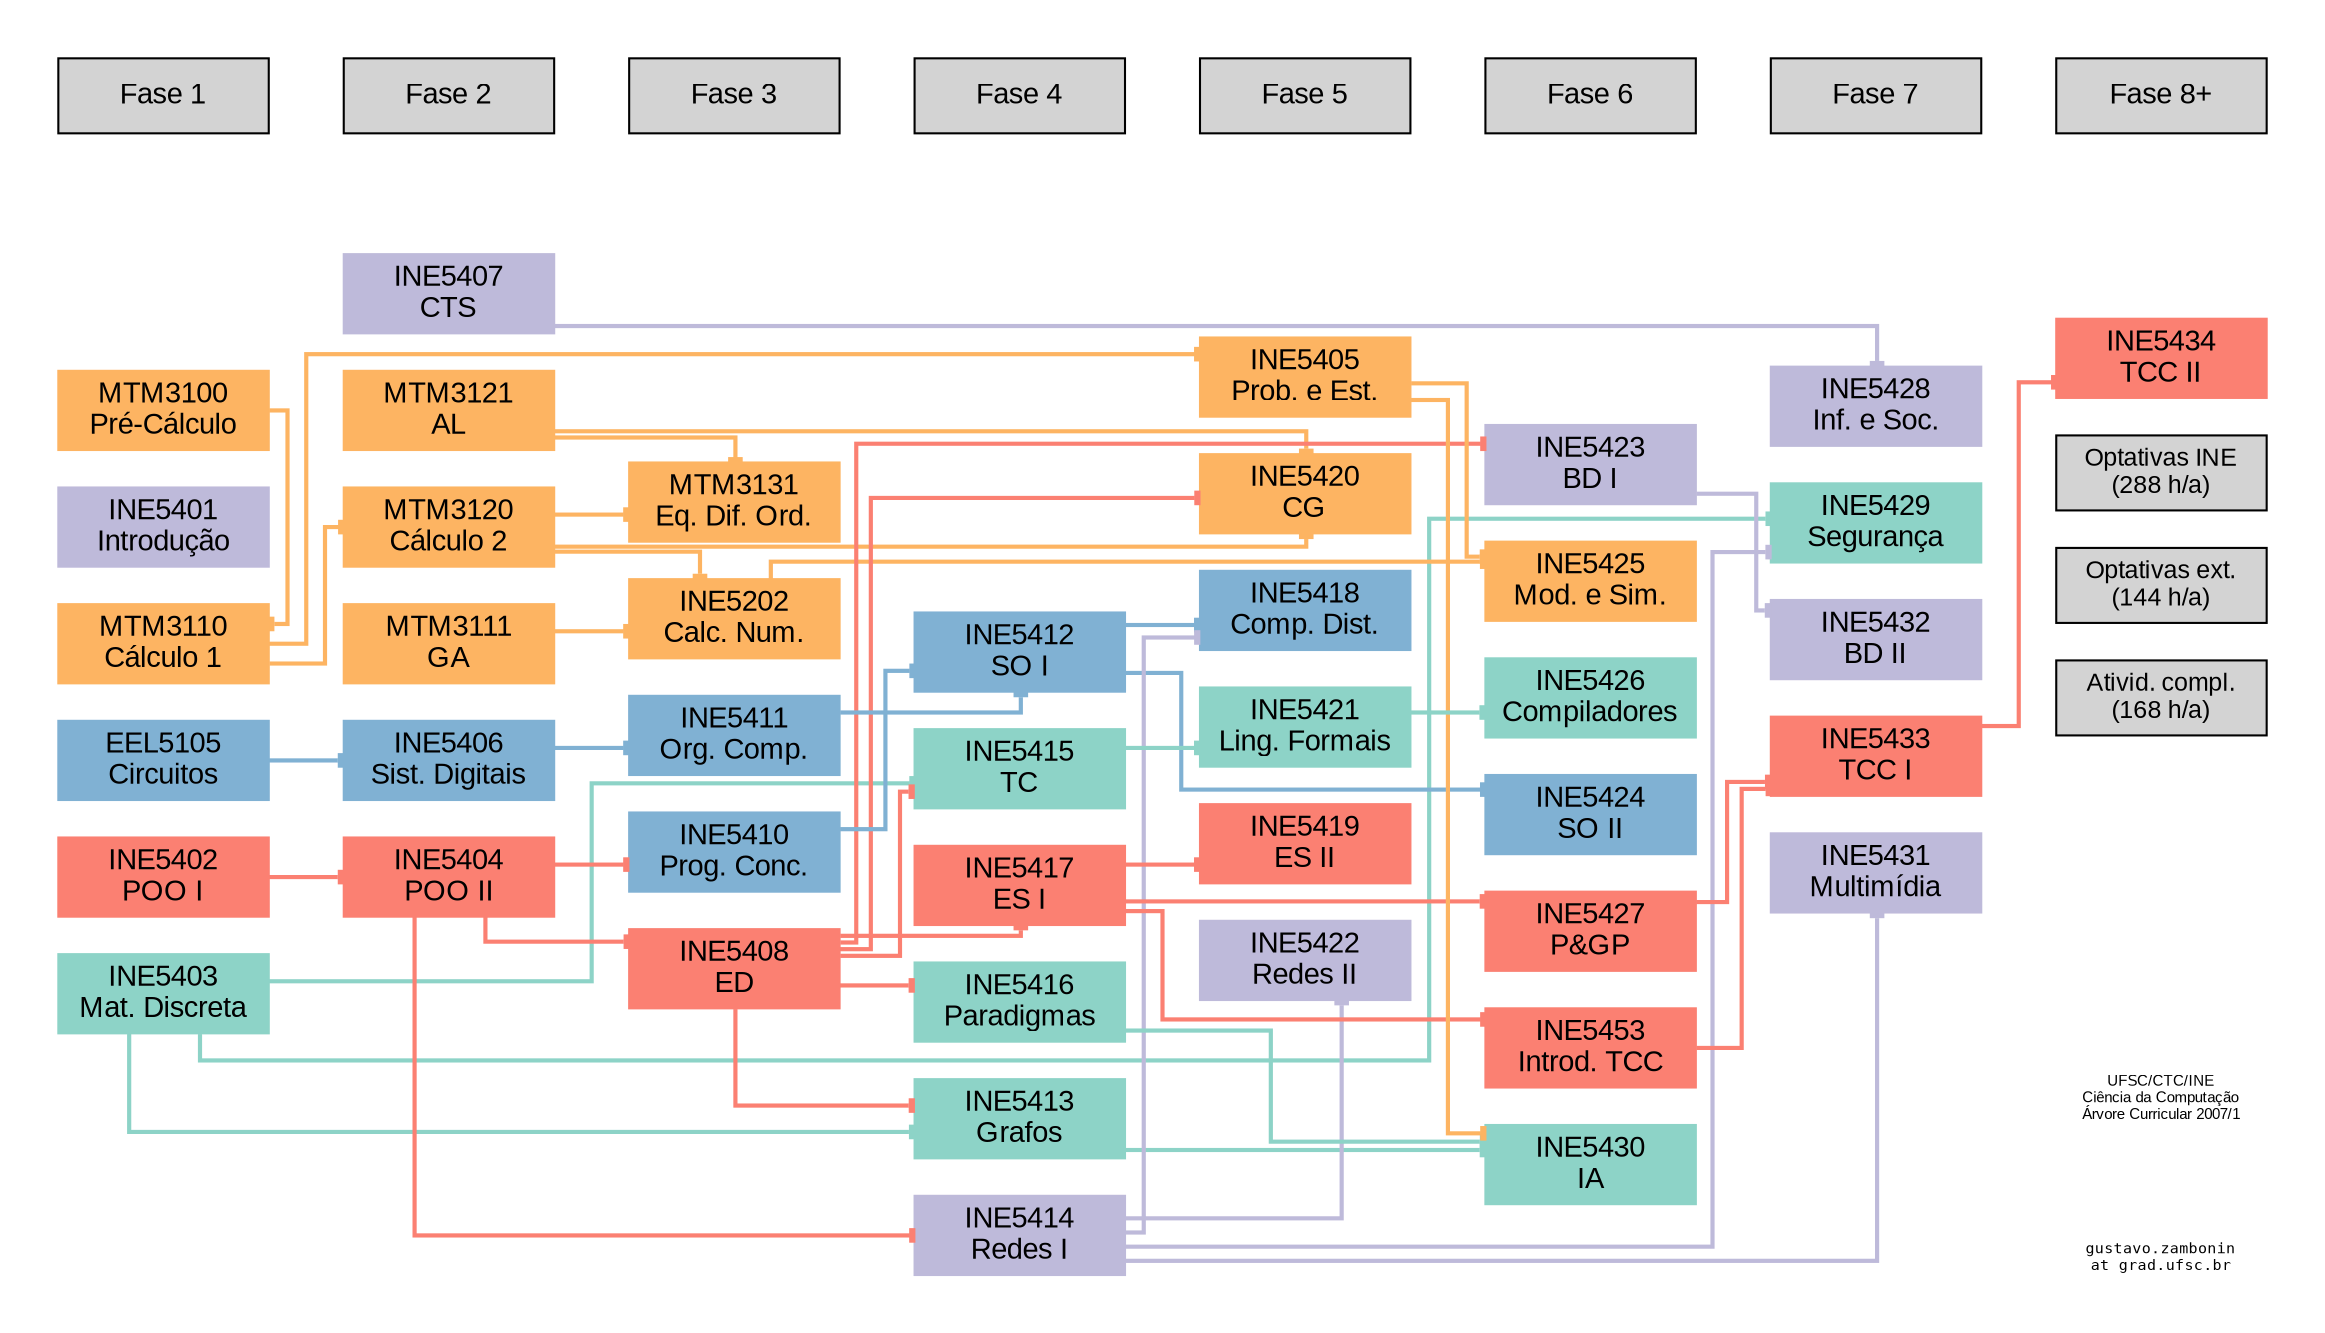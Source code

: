 // force absence of multi-edges with `strict` keyword
strict digraph "curriculum-graph-compsci-ufsc" {
  // direction of graph layout is left to right
  rankdir=LR;

  // edges route around nodes with polygonal chains
  splines=ortho;

  // set transparent background
  bgcolor="#00000000";

  // set global style for nodes
  node [
    width=1.4 height=.5 shape=box style=filled
    fontname=Arial colorscheme=set36
  ];

  // set global style for edges
  edge [style=bold colorscheme=set36 arrowsize=.5 arrowhead=tee];

  // hack to remove extra space between header and other clusters
  subgraph cluster_everything {
    // remove all cluster borders
    color="#00000000";

    // if positioned after other clusters, then the header becomes a footer
    subgraph cluster_header {
      // align header with other clusters via an invisible chain
      "Fase 1" -> "Fase 2" -> "Fase 3" -> "Fase 4" ->
      "Fase 5" -> "Fase 6" -> "Fase 7" -> "Fase 8+" [style=invis];
    }

    // colorscheme and labels are subjective
    // there is no automatic text wrapping, so new lines are inserted manually
    subgraph cluster_1 {
      eel5105 [color=5 label="EEL5105\nCircuitos"];
      ine5401 [color=3 label="INE5401\nIntrodução"];
      ine5402 [color=4 label="INE5402\nPOO I"];
      ine5403 [color=1 label="INE5403\nMat. Discreta"];
      mtm3100 [color=6 label="MTM3100\nPré-Cálculo"];
      mtm3110 [color=6 label="MTM3110\nCálculo 1"];
    }

    subgraph cluster_2 {
      ine5404 [color=4 label="INE5404\nPOO II"];
      ine5406 [color=5 label="INE5406\nSist. Digitais"];
      ine5407 [color=3 label="INE5407\nCTS"];
      mtm3111 [color=6 label="MTM3111\nGA"];
      mtm3120 [color=6 label="MTM3120\nCálculo 2"];
      mtm3121 [color=6 label="MTM3121\nAL"];
    }

    subgraph cluster_3 {
      ine5202 [color=6 label="INE5202\nCalc. Num."];
      ine5408 [color=4 label="INE5408\nED"];
      ine5410 [color=5 label="INE5410\nProg. Conc."];
      ine5411 [color=5 label="INE5411\nOrg. Comp."];
      mtm3131 [color=6 label="MTM3131\nEq. Dif. Ord."];
    }

    subgraph cluster_4 {
      ine5412 [color=5 label="INE5412\nSO I"];
      ine5413 [color=1 label="INE5413\nGrafos"];
      ine5414 [color=3 label="INE5414\nRedes I"];
      ine5415 [color=1 label="INE5415\nTC"];
      ine5416 [color=1 label="INE5416\nParadigmas"];
      ine5417 [color=4 label="INE5417\nES I"];
    }

    subgraph cluster_5 {
      ine5405 [color=6 label="INE5405\nProb. e Est."];
      ine5418 [color=5 label="INE5418\nComp. Dist."];
      ine5419 [color=4 label="INE5419\nES II"];
      ine5420 [color=6 label="INE5420\nCG"];
      ine5421 [color=1 label="INE5421\nLing. Formais"];
      ine5422 [color=3 label="INE5422\nRedes II"];
    }

    subgraph cluster_6 {
      ine5423 [color=3 label="INE5423\nBD I"];
      ine5424 [color=5 label="INE5424\nSO II"];
      ine5425 [color=6 label="INE5425\nMod. e Sim."];
      ine5426 [color=1 label="INE5426\nCompiladores"];
      ine5427 [color=4 label="INE5427\nP&GP"];
      ine5430 [color=1 label="INE5430\nIA"];
      ine5453 [color=4 label="INE5453\nIntrod. TCC"];
    }

    subgraph cluster_7 {
      ine5428 [color=3 label="INE5428\nInf. e Soc."];
      ine5429 [color=1 label="INE5429\nSegurança"];
      ine5431 [color=3 label="INE5431\nMultimídia"];
      ine5432 [color=3 label="INE5432\nBD II"];
      ine5433 [color=4 label="INE5433\nTCC I"];
    }

    // last cluster also holds general info
    subgraph cluster_8 {
      ine5434 [color=4 label="INE5434\nTCC II"];
      opt1 [fontsize="12pt" label="Optativas INE\n(288 h/a)"];
      opt2 [fontsize="12pt" label="Optativas ext.\n(144 h/a)"];
      comp [fontsize="12pt" label="Ativid. compl.\n(168 h/a)"];

      // label location parameters still make it overlap with the image,
      // so height is set manually
      info [
        color="#00000000" labelloc="b" imagescale=true imagepos="tc"
        fontsize="7pt" height=2.35 image="logo-ufsc.svg"
        label="UFSC/CTC/INE\nCiência da Computação\nÁrvore Curricular 2007/1"
      ];

      license [
        color="#00000000" labelloc="b" imagescale=true imagepos="tc"
        fontsize="7pt" height=.75 fontname=mono image="by-nc-sa.svg"
        label="gustavo.zambonin\nat grad.ufsc.br"
      ];
    }
  }

  // the heart of the graph: edge descriptions
  // they are not grouped to make editing and parsing easier
  eel5105 -> ine5406 [color=5];
  ine5202 -> ine5425 [color=6];
  ine5402 -> ine5404 [color=4];
  ine5403 -> ine5413 [color=1];
  ine5403 -> ine5415 [color=1];
  ine5403 -> ine5429 [color=1];
  ine5404 -> ine5408 [color=4];
  ine5404 -> ine5410 [color=4];
  ine5404 -> ine5414 [color=4];
  ine5405 -> ine5425 [color=6];
  ine5405 -> ine5430 [color=6];
  ine5406 -> ine5411 [color=5];
  ine5407 -> ine5428 [color=3];
  ine5408 -> ine5413 [color=4];
  ine5408 -> ine5415 [color=4];
  ine5408 -> ine5416 [color=4];
  ine5408 -> ine5417 [color=4];
  ine5408 -> ine5420 [color=4];
  ine5408 -> ine5423 [color=4];
  ine5410 -> ine5412 [color=5];
  ine5411 -> ine5412 [color=5];
  ine5412 -> ine5418 [color=5];
  ine5412 -> ine5424 [color=5];
  ine5413 -> ine5430 [color=1];
  ine5414 -> ine5418 [color=3];
  ine5414 -> ine5422 [color=3];
  ine5414 -> ine5429 [color=3];
  ine5414 -> ine5431 [color=3];
  ine5415 -> ine5421 [color=1];
  ine5416 -> ine5430 [color=1];
  ine5417 -> ine5419 [color=4];
  ine5417 -> ine5427 [color=4];
  ine5417 -> ine5453 [color=4];
  ine5421 -> ine5426 [color=1];
  ine5423 -> ine5432 [color=3];
  ine5427 -> ine5433 [color=4];
  ine5433 -> ine5434 [color=4];
  ine5453 -> ine5433 [color=4];

  // the student may not need to take pre-calculus so the constraint is broken,
  // also it makes the graph prettier
  mtm3100 -> mtm3110 [color=6, constraint=false];
  mtm3110 -> ine5405 [color=6];
  mtm3110 -> mtm3120 [color=6];
  mtm3111 -> ine5202 [color=6];
  mtm3120 -> ine5202 [color=6];
  mtm3120 -> ine5420 [color=6];
  mtm3120 -> mtm3131 [color=6];
  mtm3121 -> ine5420 [color=6];
  mtm3121 -> mtm3131 [color=6];
}
